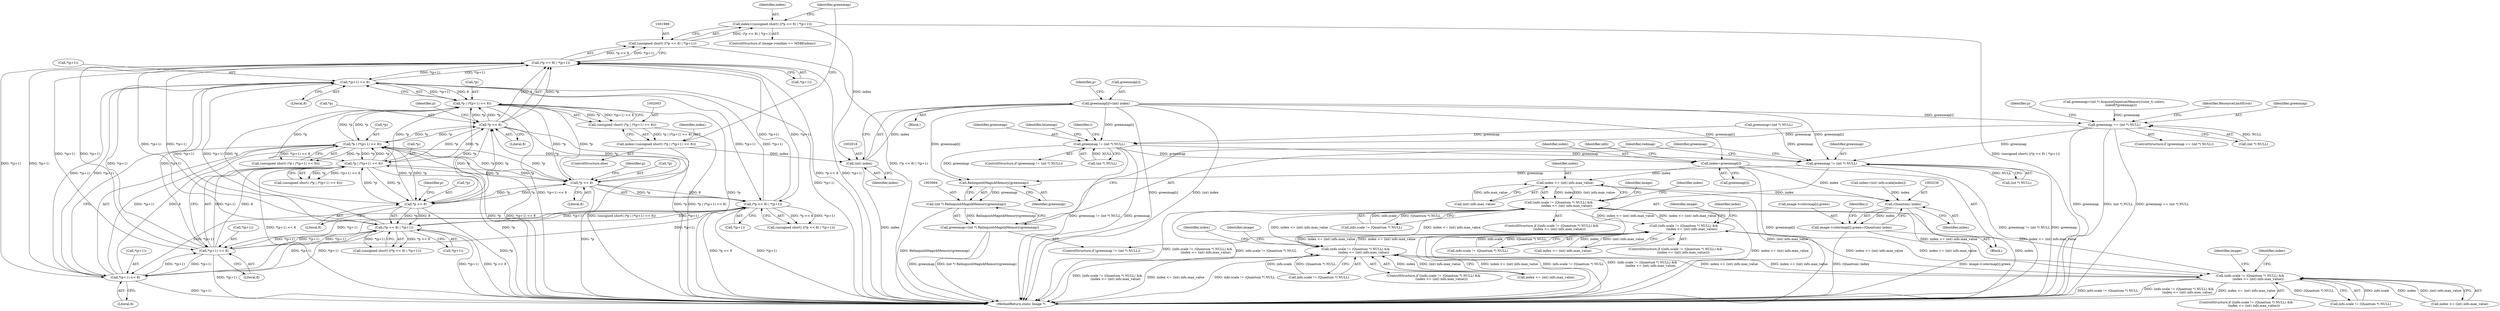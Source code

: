 digraph "0_ImageMagick_9f375e7080a2c1044cd546854d0548b4bfb429d0@array" {
"1002013" [label="(Call,greenmap[i]=(int) index)"];
"1002017" [label="(Call,(int) index)"];
"1001986" [label="(Call,index=(unsigned short) ((*p << 8) | *(p+1)))"];
"1001988" [label="(Call,(unsigned short) ((*p << 8) | *(p+1)))"];
"1001990" [label="(Call,(*p << 8) | *(p+1))"];
"1001991" [label="(Call,*p << 8)"];
"1001903" [label="(Call,*p | (*(p+1) << 8))"];
"1002105" [label="(Call,*p | (*(p+1) << 8))"];
"1002092" [label="(Call,*p << 8)"];
"1001890" [label="(Call,*p << 8)"];
"1002004" [label="(Call,*p | (*(p+1) << 8))"];
"1002007" [label="(Call,*(p+1) << 8)"];
"1001889" [label="(Call,(*p << 8) | *(p+1))"];
"1002108" [label="(Call,*(p+1) << 8)"];
"1002091" [label="(Call,(*p << 8) | *(p+1))"];
"1001906" [label="(Call,*(p+1) << 8)"];
"1002000" [label="(Call,index=(unsigned short) (*p | (*(p+1) << 8)))"];
"1002002" [label="(Call,(unsigned short) (*p | (*(p+1) << 8)))"];
"1001957" [label="(Call,greenmap == (int *) NULL)"];
"1003174" [label="(Call,greenmap != (int *) NULL)"];
"1003191" [label="(Call,index=greenmap[i])"];
"1003205" [label="(Call,index <= (int) info.max_value)"];
"1003197" [label="(Call,(info.scale != (Quantum *) NULL) &&\n                (index <= (int) info.max_value))"];
"1003138" [label="(Call,(info.scale != (Quantum *) NULL) &&\n                (index <= (int) info.max_value))"];
"1003256" [label="(Call,(info.scale != (Quantum *) NULL) &&\n                (index <= (int) info.max_value))"];
"1003315" [label="(Call,(info.scale != (Quantum *) NULL) &&\n                (index <= (int) info.max_value))"];
"1003229" [label="(Call,(Quantum) index)"];
"1003221" [label="(Call,image->colormap[i].green=(Quantum) index)"];
"1003986" [label="(Call,greenmap != (int *) NULL)"];
"1003995" [label="(Call,RelinquishMagickMemory(greenmap))"];
"1003993" [label="(Call,(int *) RelinquishMagickMemory(greenmap))"];
"1003991" [label="(Call,greenmap=(int *) RelinquishMagickMemory(greenmap))"];
"1001907" [label="(Call,*(p+1))"];
"1001957" [label="(Call,greenmap == (int *) NULL)"];
"1003196" [label="(ControlStructure,if ((info.scale != (Quantum *) NULL) &&\n                (index <= (int) info.max_value)))"];
"1001992" [label="(Call,*p)"];
"1000462" [label="(Call,greenmap=(int *) NULL)"];
"1003175" [label="(Identifier,greenmap)"];
"1003256" [label="(Call,(info.scale != (Quantum *) NULL) &&\n                (index <= (int) info.max_value))"];
"1001994" [label="(Literal,8)"];
"1003139" [label="(Call,info.scale != (Quantum *) NULL)"];
"1003206" [label="(Identifier,index)"];
"1002098" [label="(Identifier,p)"];
"1003993" [label="(Call,(int *) RelinquishMagickMemory(greenmap))"];
"1002014" [label="(Call,greenmap[i])"];
"1003314" [label="(ControlStructure,if ((info.scale != (Quantum *) NULL) &&\n                (index <= (int) info.max_value)))"];
"1002015" [label="(Identifier,greenmap)"];
"1002108" [label="(Call,*(p+1) << 8)"];
"1003343" [label="(Identifier,image)"];
"1003200" [label="(Identifier,info)"];
"1002017" [label="(Call,(int) index)"];
"1001911" [label="(Literal,8)"];
"1002019" [label="(Identifier,index)"];
"1001945" [label="(Call,greenmap=(int *) AcquireQuantumMemory((size_t) colors,\n              sizeof(*greenmap)))"];
"1003193" [label="(Call,greenmap[i])"];
"1001906" [label="(Call,*(p+1) << 8)"];
"1001890" [label="(Call,*p << 8)"];
"1003197" [label="(Call,(info.scale != (Quantum *) NULL) &&\n                (index <= (int) info.max_value))"];
"1002001" [label="(Identifier,index)"];
"1001956" [label="(ControlStructure,if (greenmap == (int *) NULL))"];
"1003985" [label="(ControlStructure,if (greenmap != (int *) NULL))"];
"1003173" [label="(ControlStructure,if (greenmap != (int *) NULL))"];
"1001991" [label="(Call,*p << 8)"];
"1002096" [label="(Call,*(p+1))"];
"1003225" [label="(Identifier,image)"];
"1002004" [label="(Call,*p | (*(p+1) << 8))"];
"1003272" [label="(Identifier,index)"];
"1003221" [label="(Call,image->colormap[i].green=(Quantum) index)"];
"1003198" [label="(Call,info.scale != (Quantum *) NULL)"];
"1003207" [label="(Call,(int) info.max_value)"];
"1003166" [label="(Identifier,image)"];
"1003996" [label="(Identifier,greenmap)"];
"1003212" [label="(Call,index=(int) info.scale[index])"];
"1001963" [label="(Identifier,ResourceLimitError)"];
"1003257" [label="(Call,info.scale != (Quantum *) NULL)"];
"1001901" [label="(Call,(unsigned short) (*p | (*(p+1) << 8)))"];
"1001986" [label="(Call,index=(unsigned short) ((*p << 8) | *(p+1)))"];
"1003231" [label="(Identifier,index)"];
"1001987" [label="(Identifier,index)"];
"1002093" [label="(Call,*p)"];
"1001988" [label="(Call,(unsigned short) ((*p << 8) | *(p+1)))"];
"1002007" [label="(Call,*(p+1) << 8)"];
"1002091" [label="(Call,(*p << 8) | *(p+1))"];
"1003992" [label="(Identifier,greenmap)"];
"1001887" [label="(Call,(unsigned short) ((*p << 8) | *(p+1)))"];
"1002005" [label="(Call,*p)"];
"1003213" [label="(Identifier,index)"];
"1001999" [label="(ControlStructure,else)"];
"1002103" [label="(Call,(unsigned short) (*p | (*(p+1) << 8)))"];
"1001896" [label="(Identifier,p)"];
"1001891" [label="(Call,*p)"];
"1003988" [label="(Call,(int *) NULL)"];
"1001995" [label="(Call,*(p+1))"];
"1001979" [label="(Block,)"];
"1003189" [label="(Identifier,i)"];
"1002008" [label="(Call,*(p+1))"];
"1003205" [label="(Call,index <= (int) info.max_value)"];
"1001990" [label="(Call,(*p << 8) | *(p+1))"];
"1002012" [label="(Literal,8)"];
"1003229" [label="(Call,(Quantum) index)"];
"1001958" [label="(Identifier,greenmap)"];
"1002000" [label="(Call,index=(unsigned short) (*p | (*(p+1) << 8)))"];
"1001959" [label="(Call,(int *) NULL)"];
"1003191" [label="(Call,index=greenmap[i])"];
"1001997" [label="(Identifier,p)"];
"1001904" [label="(Call,*p)"];
"1002095" [label="(Literal,8)"];
"1003234" [label="(Identifier,bluemap)"];
"1002092" [label="(Call,*p << 8)"];
"1001903" [label="(Call,*p | (*(p+1) << 8))"];
"1002013" [label="(Call,greenmap[i]=(int) index)"];
"1003999" [label="(Identifier,redmap)"];
"1003987" [label="(Identifier,greenmap)"];
"1002106" [label="(Call,*p)"];
"1003316" [label="(Call,info.scale != (Quantum *) NULL)"];
"1003986" [label="(Call,greenmap != (int *) NULL)"];
"1003154" [label="(Identifier,index)"];
"1001980" [label="(ControlStructure,if (image->endian == MSBEndian))"];
"1003323" [label="(Call,index <= (int) info.max_value)"];
"1002002" [label="(Call,(unsigned short) (*p | (*(p+1) << 8)))"];
"1003991" [label="(Call,greenmap=(int *) RelinquishMagickMemory(greenmap))"];
"1002021" [label="(Identifier,p)"];
"1003176" [label="(Call,(int *) NULL)"];
"1003995" [label="(Call,RelinquishMagickMemory(greenmap))"];
"1003181" [label="(Identifier,i)"];
"1003192" [label="(Identifier,index)"];
"1003146" [label="(Call,index <= (int) info.max_value)"];
"1004016" [label="(MethodReturn,static Image *)"];
"1003190" [label="(Block,)"];
"1001893" [label="(Literal,8)"];
"1002113" [label="(Literal,8)"];
"1003284" [label="(Identifier,image)"];
"1003174" [label="(Call,greenmap != (int *) NULL)"];
"1003137" [label="(ControlStructure,if ((info.scale != (Quantum *) NULL) &&\n                (index <= (int) info.max_value)))"];
"1003138" [label="(Call,(info.scale != (Quantum *) NULL) &&\n                (index <= (int) info.max_value))"];
"1001889" [label="(Call,(*p << 8) | *(p+1))"];
"1001966" [label="(Identifier,p)"];
"1003222" [label="(Call,image->colormap[i].green)"];
"1003255" [label="(ControlStructure,if ((info.scale != (Quantum *) NULL) &&\n                (index <= (int) info.max_value)))"];
"1002089" [label="(Call,(unsigned short) ((*p << 8) | *(p+1)))"];
"1002105" [label="(Call,*p | (*(p+1) << 8))"];
"1003331" [label="(Identifier,index)"];
"1003315" [label="(Call,(info.scale != (Quantum *) NULL) &&\n                (index <= (int) info.max_value))"];
"1002109" [label="(Call,*(p+1))"];
"1001894" [label="(Call,*(p+1))"];
"1003264" [label="(Call,index <= (int) info.max_value)"];
"1002013" -> "1001979"  [label="AST: "];
"1002013" -> "1002017"  [label="CFG: "];
"1002014" -> "1002013"  [label="AST: "];
"1002017" -> "1002013"  [label="AST: "];
"1002021" -> "1002013"  [label="CFG: "];
"1002013" -> "1004016"  [label="DDG: greenmap[i]"];
"1002013" -> "1004016"  [label="DDG: (int) index"];
"1002013" -> "1001957"  [label="DDG: greenmap[i]"];
"1002017" -> "1002013"  [label="DDG: index"];
"1002013" -> "1003174"  [label="DDG: greenmap[i]"];
"1002013" -> "1003191"  [label="DDG: greenmap[i]"];
"1002013" -> "1003986"  [label="DDG: greenmap[i]"];
"1002013" -> "1003995"  [label="DDG: greenmap[i]"];
"1002017" -> "1002019"  [label="CFG: "];
"1002018" -> "1002017"  [label="AST: "];
"1002019" -> "1002017"  [label="AST: "];
"1002017" -> "1004016"  [label="DDG: index"];
"1001986" -> "1002017"  [label="DDG: index"];
"1002000" -> "1002017"  [label="DDG: index"];
"1001986" -> "1001980"  [label="AST: "];
"1001986" -> "1001988"  [label="CFG: "];
"1001987" -> "1001986"  [label="AST: "];
"1001988" -> "1001986"  [label="AST: "];
"1002015" -> "1001986"  [label="CFG: "];
"1001986" -> "1004016"  [label="DDG: (unsigned short) ((*p << 8) | *(p+1))"];
"1001988" -> "1001986"  [label="DDG: (*p << 8) | *(p+1)"];
"1001988" -> "1001990"  [label="CFG: "];
"1001989" -> "1001988"  [label="AST: "];
"1001990" -> "1001988"  [label="AST: "];
"1001988" -> "1004016"  [label="DDG: (*p << 8) | *(p+1)"];
"1001990" -> "1001988"  [label="DDG: *p << 8"];
"1001990" -> "1001988"  [label="DDG: *(p+1)"];
"1001990" -> "1001995"  [label="CFG: "];
"1001991" -> "1001990"  [label="AST: "];
"1001995" -> "1001990"  [label="AST: "];
"1001990" -> "1004016"  [label="DDG: *p << 8"];
"1001990" -> "1004016"  [label="DDG: *(p+1)"];
"1001990" -> "1001889"  [label="DDG: *(p+1)"];
"1001990" -> "1001906"  [label="DDG: *(p+1)"];
"1001991" -> "1001990"  [label="DDG: *p"];
"1001991" -> "1001990"  [label="DDG: 8"];
"1001889" -> "1001990"  [label="DDG: *(p+1)"];
"1002108" -> "1001990"  [label="DDG: *(p+1)"];
"1002091" -> "1001990"  [label="DDG: *(p+1)"];
"1002007" -> "1001990"  [label="DDG: *(p+1)"];
"1001906" -> "1001990"  [label="DDG: *(p+1)"];
"1001990" -> "1002007"  [label="DDG: *(p+1)"];
"1001990" -> "1002091"  [label="DDG: *(p+1)"];
"1001990" -> "1002108"  [label="DDG: *(p+1)"];
"1001991" -> "1001994"  [label="CFG: "];
"1001992" -> "1001991"  [label="AST: "];
"1001994" -> "1001991"  [label="AST: "];
"1001997" -> "1001991"  [label="CFG: "];
"1001991" -> "1004016"  [label="DDG: *p"];
"1001991" -> "1001890"  [label="DDG: *p"];
"1001991" -> "1001903"  [label="DDG: *p"];
"1001903" -> "1001991"  [label="DDG: *p"];
"1002105" -> "1001991"  [label="DDG: *p"];
"1002092" -> "1001991"  [label="DDG: *p"];
"1001890" -> "1001991"  [label="DDG: *p"];
"1002004" -> "1001991"  [label="DDG: *p"];
"1001991" -> "1002004"  [label="DDG: *p"];
"1001991" -> "1002092"  [label="DDG: *p"];
"1001991" -> "1002105"  [label="DDG: *p"];
"1001903" -> "1001901"  [label="AST: "];
"1001903" -> "1001906"  [label="CFG: "];
"1001904" -> "1001903"  [label="AST: "];
"1001906" -> "1001903"  [label="AST: "];
"1001901" -> "1001903"  [label="CFG: "];
"1001903" -> "1004016"  [label="DDG: *p"];
"1001903" -> "1004016"  [label="DDG: *(p+1) << 8"];
"1001903" -> "1001890"  [label="DDG: *p"];
"1001903" -> "1001901"  [label="DDG: *p"];
"1001903" -> "1001901"  [label="DDG: *(p+1) << 8"];
"1002105" -> "1001903"  [label="DDG: *p"];
"1002092" -> "1001903"  [label="DDG: *p"];
"1001890" -> "1001903"  [label="DDG: *p"];
"1002004" -> "1001903"  [label="DDG: *p"];
"1001906" -> "1001903"  [label="DDG: *(p+1)"];
"1001906" -> "1001903"  [label="DDG: 8"];
"1001903" -> "1002004"  [label="DDG: *p"];
"1001903" -> "1002092"  [label="DDG: *p"];
"1001903" -> "1002105"  [label="DDG: *p"];
"1002105" -> "1002103"  [label="AST: "];
"1002105" -> "1002108"  [label="CFG: "];
"1002106" -> "1002105"  [label="AST: "];
"1002108" -> "1002105"  [label="AST: "];
"1002103" -> "1002105"  [label="CFG: "];
"1002105" -> "1004016"  [label="DDG: *(p+1) << 8"];
"1002105" -> "1004016"  [label="DDG: *p"];
"1002105" -> "1001890"  [label="DDG: *p"];
"1002105" -> "1002004"  [label="DDG: *p"];
"1002105" -> "1002092"  [label="DDG: *p"];
"1002105" -> "1002103"  [label="DDG: *p"];
"1002105" -> "1002103"  [label="DDG: *(p+1) << 8"];
"1002092" -> "1002105"  [label="DDG: *p"];
"1001890" -> "1002105"  [label="DDG: *p"];
"1002004" -> "1002105"  [label="DDG: *p"];
"1002108" -> "1002105"  [label="DDG: *(p+1)"];
"1002108" -> "1002105"  [label="DDG: 8"];
"1002092" -> "1002091"  [label="AST: "];
"1002092" -> "1002095"  [label="CFG: "];
"1002093" -> "1002092"  [label="AST: "];
"1002095" -> "1002092"  [label="AST: "];
"1002098" -> "1002092"  [label="CFG: "];
"1002092" -> "1004016"  [label="DDG: *p"];
"1002092" -> "1001890"  [label="DDG: *p"];
"1002092" -> "1002004"  [label="DDG: *p"];
"1002092" -> "1002091"  [label="DDG: *p"];
"1002092" -> "1002091"  [label="DDG: 8"];
"1001890" -> "1002092"  [label="DDG: *p"];
"1002004" -> "1002092"  [label="DDG: *p"];
"1001890" -> "1001889"  [label="AST: "];
"1001890" -> "1001893"  [label="CFG: "];
"1001891" -> "1001890"  [label="AST: "];
"1001893" -> "1001890"  [label="AST: "];
"1001896" -> "1001890"  [label="CFG: "];
"1001890" -> "1004016"  [label="DDG: *p"];
"1001890" -> "1001889"  [label="DDG: *p"];
"1001890" -> "1001889"  [label="DDG: 8"];
"1002004" -> "1001890"  [label="DDG: *p"];
"1001890" -> "1002004"  [label="DDG: *p"];
"1002004" -> "1002002"  [label="AST: "];
"1002004" -> "1002007"  [label="CFG: "];
"1002005" -> "1002004"  [label="AST: "];
"1002007" -> "1002004"  [label="AST: "];
"1002002" -> "1002004"  [label="CFG: "];
"1002004" -> "1004016"  [label="DDG: *(p+1) << 8"];
"1002004" -> "1004016"  [label="DDG: *p"];
"1002004" -> "1002002"  [label="DDG: *p"];
"1002004" -> "1002002"  [label="DDG: *(p+1) << 8"];
"1002007" -> "1002004"  [label="DDG: *(p+1)"];
"1002007" -> "1002004"  [label="DDG: 8"];
"1002007" -> "1002012"  [label="CFG: "];
"1002008" -> "1002007"  [label="AST: "];
"1002012" -> "1002007"  [label="AST: "];
"1002007" -> "1004016"  [label="DDG: *(p+1)"];
"1002007" -> "1001889"  [label="DDG: *(p+1)"];
"1002007" -> "1001906"  [label="DDG: *(p+1)"];
"1001889" -> "1002007"  [label="DDG: *(p+1)"];
"1002108" -> "1002007"  [label="DDG: *(p+1)"];
"1002091" -> "1002007"  [label="DDG: *(p+1)"];
"1001906" -> "1002007"  [label="DDG: *(p+1)"];
"1002007" -> "1002091"  [label="DDG: *(p+1)"];
"1002007" -> "1002108"  [label="DDG: *(p+1)"];
"1001889" -> "1001887"  [label="AST: "];
"1001889" -> "1001894"  [label="CFG: "];
"1001894" -> "1001889"  [label="AST: "];
"1001887" -> "1001889"  [label="CFG: "];
"1001889" -> "1004016"  [label="DDG: *(p+1)"];
"1001889" -> "1004016"  [label="DDG: *p << 8"];
"1001889" -> "1001887"  [label="DDG: *p << 8"];
"1001889" -> "1001887"  [label="DDG: *(p+1)"];
"1002108" -> "1001889"  [label="DDG: *(p+1)"];
"1002091" -> "1001889"  [label="DDG: *(p+1)"];
"1001906" -> "1001889"  [label="DDG: *(p+1)"];
"1001889" -> "1001906"  [label="DDG: *(p+1)"];
"1001889" -> "1002091"  [label="DDG: *(p+1)"];
"1001889" -> "1002108"  [label="DDG: *(p+1)"];
"1002108" -> "1002113"  [label="CFG: "];
"1002109" -> "1002108"  [label="AST: "];
"1002113" -> "1002108"  [label="AST: "];
"1002108" -> "1004016"  [label="DDG: *(p+1)"];
"1002108" -> "1001906"  [label="DDG: *(p+1)"];
"1002108" -> "1002091"  [label="DDG: *(p+1)"];
"1002091" -> "1002108"  [label="DDG: *(p+1)"];
"1001906" -> "1002108"  [label="DDG: *(p+1)"];
"1002091" -> "1002089"  [label="AST: "];
"1002091" -> "1002096"  [label="CFG: "];
"1002096" -> "1002091"  [label="AST: "];
"1002089" -> "1002091"  [label="CFG: "];
"1002091" -> "1004016"  [label="DDG: *p << 8"];
"1002091" -> "1004016"  [label="DDG: *(p+1)"];
"1002091" -> "1001906"  [label="DDG: *(p+1)"];
"1002091" -> "1002089"  [label="DDG: *p << 8"];
"1002091" -> "1002089"  [label="DDG: *(p+1)"];
"1001906" -> "1002091"  [label="DDG: *(p+1)"];
"1001906" -> "1001911"  [label="CFG: "];
"1001907" -> "1001906"  [label="AST: "];
"1001911" -> "1001906"  [label="AST: "];
"1001906" -> "1004016"  [label="DDG: *(p+1)"];
"1002000" -> "1001999"  [label="AST: "];
"1002000" -> "1002002"  [label="CFG: "];
"1002001" -> "1002000"  [label="AST: "];
"1002002" -> "1002000"  [label="AST: "];
"1002015" -> "1002000"  [label="CFG: "];
"1002000" -> "1004016"  [label="DDG: (unsigned short) (*p | (*(p+1) << 8))"];
"1002002" -> "1002000"  [label="DDG: *p | (*(p+1) << 8)"];
"1002003" -> "1002002"  [label="AST: "];
"1002002" -> "1004016"  [label="DDG: *p | (*(p+1) << 8)"];
"1001957" -> "1001956"  [label="AST: "];
"1001957" -> "1001959"  [label="CFG: "];
"1001958" -> "1001957"  [label="AST: "];
"1001959" -> "1001957"  [label="AST: "];
"1001963" -> "1001957"  [label="CFG: "];
"1001966" -> "1001957"  [label="CFG: "];
"1001957" -> "1004016"  [label="DDG: greenmap"];
"1001957" -> "1004016"  [label="DDG: (int *) NULL"];
"1001957" -> "1004016"  [label="DDG: greenmap == (int *) NULL"];
"1001945" -> "1001957"  [label="DDG: greenmap"];
"1001959" -> "1001957"  [label="DDG: NULL"];
"1001957" -> "1003174"  [label="DDG: greenmap"];
"1001957" -> "1003986"  [label="DDG: greenmap"];
"1003174" -> "1003173"  [label="AST: "];
"1003174" -> "1003176"  [label="CFG: "];
"1003175" -> "1003174"  [label="AST: "];
"1003176" -> "1003174"  [label="AST: "];
"1003181" -> "1003174"  [label="CFG: "];
"1003234" -> "1003174"  [label="CFG: "];
"1003174" -> "1004016"  [label="DDG: greenmap != (int *) NULL"];
"1003174" -> "1004016"  [label="DDG: greenmap"];
"1000462" -> "1003174"  [label="DDG: greenmap"];
"1003176" -> "1003174"  [label="DDG: NULL"];
"1003174" -> "1003191"  [label="DDG: greenmap"];
"1003174" -> "1003986"  [label="DDG: greenmap"];
"1003174" -> "1003995"  [label="DDG: greenmap"];
"1003191" -> "1003190"  [label="AST: "];
"1003191" -> "1003193"  [label="CFG: "];
"1003192" -> "1003191"  [label="AST: "];
"1003193" -> "1003191"  [label="AST: "];
"1003200" -> "1003191"  [label="CFG: "];
"1003191" -> "1004016"  [label="DDG: greenmap[i]"];
"1003191" -> "1003205"  [label="DDG: index"];
"1003191" -> "1003229"  [label="DDG: index"];
"1003205" -> "1003197"  [label="AST: "];
"1003205" -> "1003207"  [label="CFG: "];
"1003206" -> "1003205"  [label="AST: "];
"1003207" -> "1003205"  [label="AST: "];
"1003197" -> "1003205"  [label="CFG: "];
"1003205" -> "1004016"  [label="DDG: (int) info.max_value"];
"1003205" -> "1003197"  [label="DDG: index"];
"1003205" -> "1003197"  [label="DDG: (int) info.max_value"];
"1003207" -> "1003205"  [label="DDG: info.max_value"];
"1003205" -> "1003229"  [label="DDG: index"];
"1003197" -> "1003196"  [label="AST: "];
"1003197" -> "1003198"  [label="CFG: "];
"1003198" -> "1003197"  [label="AST: "];
"1003213" -> "1003197"  [label="CFG: "];
"1003225" -> "1003197"  [label="CFG: "];
"1003197" -> "1004016"  [label="DDG: (info.scale != (Quantum *) NULL) &&\n                (index <= (int) info.max_value)"];
"1003197" -> "1004016"  [label="DDG: info.scale != (Quantum *) NULL"];
"1003197" -> "1004016"  [label="DDG: index <= (int) info.max_value"];
"1003197" -> "1003138"  [label="DDG: index <= (int) info.max_value"];
"1003198" -> "1003197"  [label="DDG: info.scale"];
"1003198" -> "1003197"  [label="DDG: (Quantum *) NULL"];
"1003138" -> "1003197"  [label="DDG: index <= (int) info.max_value"];
"1003315" -> "1003197"  [label="DDG: index <= (int) info.max_value"];
"1003256" -> "1003197"  [label="DDG: index <= (int) info.max_value"];
"1003197" -> "1003256"  [label="DDG: index <= (int) info.max_value"];
"1003197" -> "1003315"  [label="DDG: index <= (int) info.max_value"];
"1003138" -> "1003137"  [label="AST: "];
"1003138" -> "1003139"  [label="CFG: "];
"1003138" -> "1003146"  [label="CFG: "];
"1003139" -> "1003138"  [label="AST: "];
"1003146" -> "1003138"  [label="AST: "];
"1003154" -> "1003138"  [label="CFG: "];
"1003166" -> "1003138"  [label="CFG: "];
"1003138" -> "1004016"  [label="DDG: index <= (int) info.max_value"];
"1003138" -> "1004016"  [label="DDG: info.scale != (Quantum *) NULL"];
"1003138" -> "1004016"  [label="DDG: (info.scale != (Quantum *) NULL) &&\n                (index <= (int) info.max_value)"];
"1003139" -> "1003138"  [label="DDG: info.scale"];
"1003139" -> "1003138"  [label="DDG: (Quantum *) NULL"];
"1003146" -> "1003138"  [label="DDG: index"];
"1003146" -> "1003138"  [label="DDG: (int) info.max_value"];
"1003315" -> "1003138"  [label="DDG: index <= (int) info.max_value"];
"1003256" -> "1003138"  [label="DDG: index <= (int) info.max_value"];
"1003138" -> "1003256"  [label="DDG: index <= (int) info.max_value"];
"1003138" -> "1003315"  [label="DDG: index <= (int) info.max_value"];
"1003256" -> "1003255"  [label="AST: "];
"1003256" -> "1003257"  [label="CFG: "];
"1003256" -> "1003264"  [label="CFG: "];
"1003257" -> "1003256"  [label="AST: "];
"1003264" -> "1003256"  [label="AST: "];
"1003272" -> "1003256"  [label="CFG: "];
"1003284" -> "1003256"  [label="CFG: "];
"1003256" -> "1004016"  [label="DDG: info.scale != (Quantum *) NULL"];
"1003256" -> "1004016"  [label="DDG: (info.scale != (Quantum *) NULL) &&\n                (index <= (int) info.max_value)"];
"1003256" -> "1004016"  [label="DDG: index <= (int) info.max_value"];
"1003257" -> "1003256"  [label="DDG: info.scale"];
"1003257" -> "1003256"  [label="DDG: (Quantum *) NULL"];
"1003264" -> "1003256"  [label="DDG: index"];
"1003264" -> "1003256"  [label="DDG: (int) info.max_value"];
"1003315" -> "1003256"  [label="DDG: index <= (int) info.max_value"];
"1003256" -> "1003315"  [label="DDG: index <= (int) info.max_value"];
"1003315" -> "1003314"  [label="AST: "];
"1003315" -> "1003316"  [label="CFG: "];
"1003315" -> "1003323"  [label="CFG: "];
"1003316" -> "1003315"  [label="AST: "];
"1003323" -> "1003315"  [label="AST: "];
"1003331" -> "1003315"  [label="CFG: "];
"1003343" -> "1003315"  [label="CFG: "];
"1003315" -> "1004016"  [label="DDG: (info.scale != (Quantum *) NULL) &&\n                (index <= (int) info.max_value)"];
"1003315" -> "1004016"  [label="DDG: index <= (int) info.max_value"];
"1003315" -> "1004016"  [label="DDG: info.scale != (Quantum *) NULL"];
"1003316" -> "1003315"  [label="DDG: info.scale"];
"1003316" -> "1003315"  [label="DDG: (Quantum *) NULL"];
"1003323" -> "1003315"  [label="DDG: index"];
"1003323" -> "1003315"  [label="DDG: (int) info.max_value"];
"1003229" -> "1003221"  [label="AST: "];
"1003229" -> "1003231"  [label="CFG: "];
"1003230" -> "1003229"  [label="AST: "];
"1003231" -> "1003229"  [label="AST: "];
"1003221" -> "1003229"  [label="CFG: "];
"1003229" -> "1004016"  [label="DDG: index"];
"1003229" -> "1003221"  [label="DDG: index"];
"1003212" -> "1003229"  [label="DDG: index"];
"1003221" -> "1003190"  [label="AST: "];
"1003222" -> "1003221"  [label="AST: "];
"1003189" -> "1003221"  [label="CFG: "];
"1003221" -> "1004016"  [label="DDG: image->colormap[i].green"];
"1003221" -> "1004016"  [label="DDG: (Quantum) index"];
"1003986" -> "1003985"  [label="AST: "];
"1003986" -> "1003988"  [label="CFG: "];
"1003987" -> "1003986"  [label="AST: "];
"1003988" -> "1003986"  [label="AST: "];
"1003992" -> "1003986"  [label="CFG: "];
"1003999" -> "1003986"  [label="CFG: "];
"1003986" -> "1004016"  [label="DDG: greenmap"];
"1003986" -> "1004016"  [label="DDG: greenmap != (int *) NULL"];
"1000462" -> "1003986"  [label="DDG: greenmap"];
"1003988" -> "1003986"  [label="DDG: NULL"];
"1003986" -> "1003995"  [label="DDG: greenmap"];
"1003995" -> "1003993"  [label="AST: "];
"1003995" -> "1003996"  [label="CFG: "];
"1003996" -> "1003995"  [label="AST: "];
"1003993" -> "1003995"  [label="CFG: "];
"1003995" -> "1003993"  [label="DDG: greenmap"];
"1003993" -> "1003991"  [label="AST: "];
"1003994" -> "1003993"  [label="AST: "];
"1003991" -> "1003993"  [label="CFG: "];
"1003993" -> "1004016"  [label="DDG: RelinquishMagickMemory(greenmap)"];
"1003993" -> "1003991"  [label="DDG: RelinquishMagickMemory(greenmap)"];
"1003991" -> "1003985"  [label="AST: "];
"1003992" -> "1003991"  [label="AST: "];
"1003999" -> "1003991"  [label="CFG: "];
"1003991" -> "1004016"  [label="DDG: (int *) RelinquishMagickMemory(greenmap)"];
"1003991" -> "1004016"  [label="DDG: greenmap"];
}
